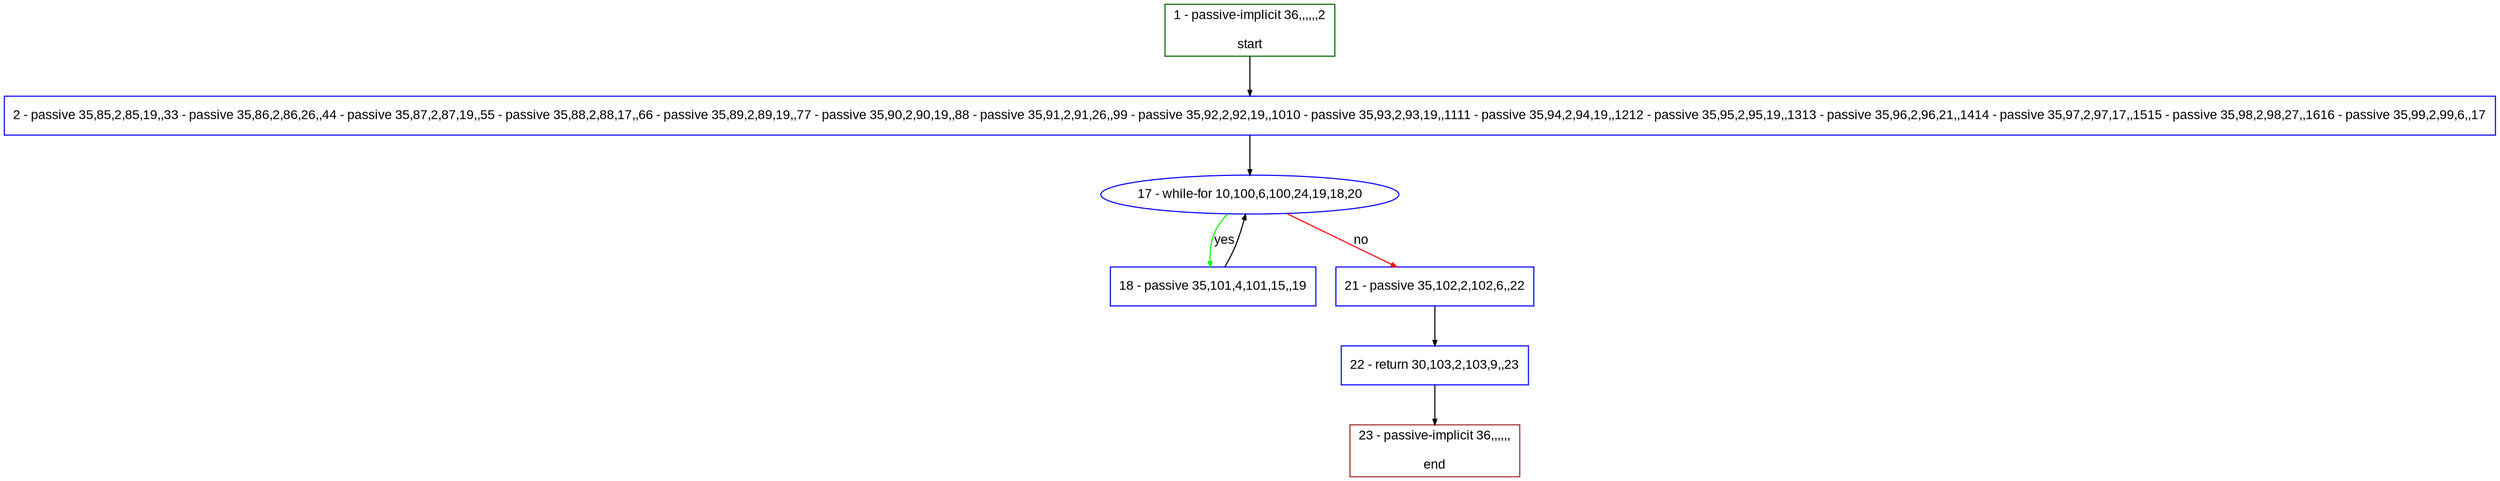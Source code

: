 digraph "" {
  graph [pack="true", label="", fontsize="12", packmode="clust", fontname="Arial", fillcolor="#FFFFCC", bgcolor="white", style="rounded,filled", compound="true"];
  node [node_initialized="no", label="", color="grey", fontsize="12", fillcolor="white", fontname="Arial", style="filled", shape="rectangle", compound="true", fixedsize="false"];
  edge [fontcolor="black", arrowhead="normal", arrowtail="none", arrowsize="0.5", ltail="", label="", color="black", fontsize="12", lhead="", fontname="Arial", dir="forward", compound="true"];
  __N1 [label="2 - passive 35,85,2,85,19,,33 - passive 35,86,2,86,26,,44 - passive 35,87,2,87,19,,55 - passive 35,88,2,88,17,,66 - passive 35,89,2,89,19,,77 - passive 35,90,2,90,19,,88 - passive 35,91,2,91,26,,99 - passive 35,92,2,92,19,,1010 - passive 35,93,2,93,19,,1111 - passive 35,94,2,94,19,,1212 - passive 35,95,2,95,19,,1313 - passive 35,96,2,96,21,,1414 - passive 35,97,2,97,17,,1515 - passive 35,98,2,98,27,,1616 - passive 35,99,2,99,6,,17", color="#0000ff", fillcolor="#ffffff", style="filled", shape="box"];
  __N2 [label="1 - passive-implicit 36,,,,,,2\n\nstart", color="#006400", fillcolor="#ffffff", style="filled", shape="box"];
  __N3 [label="17 - while-for 10,100,6,100,24,19,18,20", color="#0000ff", fillcolor="#ffffff", style="filled", shape="oval"];
  __N4 [label="18 - passive 35,101,4,101,15,,19", color="#0000ff", fillcolor="#ffffff", style="filled", shape="box"];
  __N5 [label="21 - passive 35,102,2,102,6,,22", color="#0000ff", fillcolor="#ffffff", style="filled", shape="box"];
  __N6 [label="22 - return 30,103,2,103,9,,23", color="#0000ff", fillcolor="#ffffff", style="filled", shape="box"];
  __N7 [label="23 - passive-implicit 36,,,,,,\n\nend", color="#a52a2a", fillcolor="#ffffff", style="filled", shape="box"];
  __N2 -> __N1 [arrowhead="normal", arrowtail="none", color="#000000", label="", dir="forward"];
  __N1 -> __N3 [arrowhead="normal", arrowtail="none", color="#000000", label="", dir="forward"];
  __N3 -> __N4 [arrowhead="normal", arrowtail="none", color="#00ff00", label="yes", dir="forward"];
  __N4 -> __N3 [arrowhead="normal", arrowtail="none", color="#000000", label="", dir="forward"];
  __N3 -> __N5 [arrowhead="normal", arrowtail="none", color="#ff0000", label="no", dir="forward"];
  __N5 -> __N6 [arrowhead="normal", arrowtail="none", color="#000000", label="", dir="forward"];
  __N6 -> __N7 [arrowhead="normal", arrowtail="none", color="#000000", label="", dir="forward"];
}
